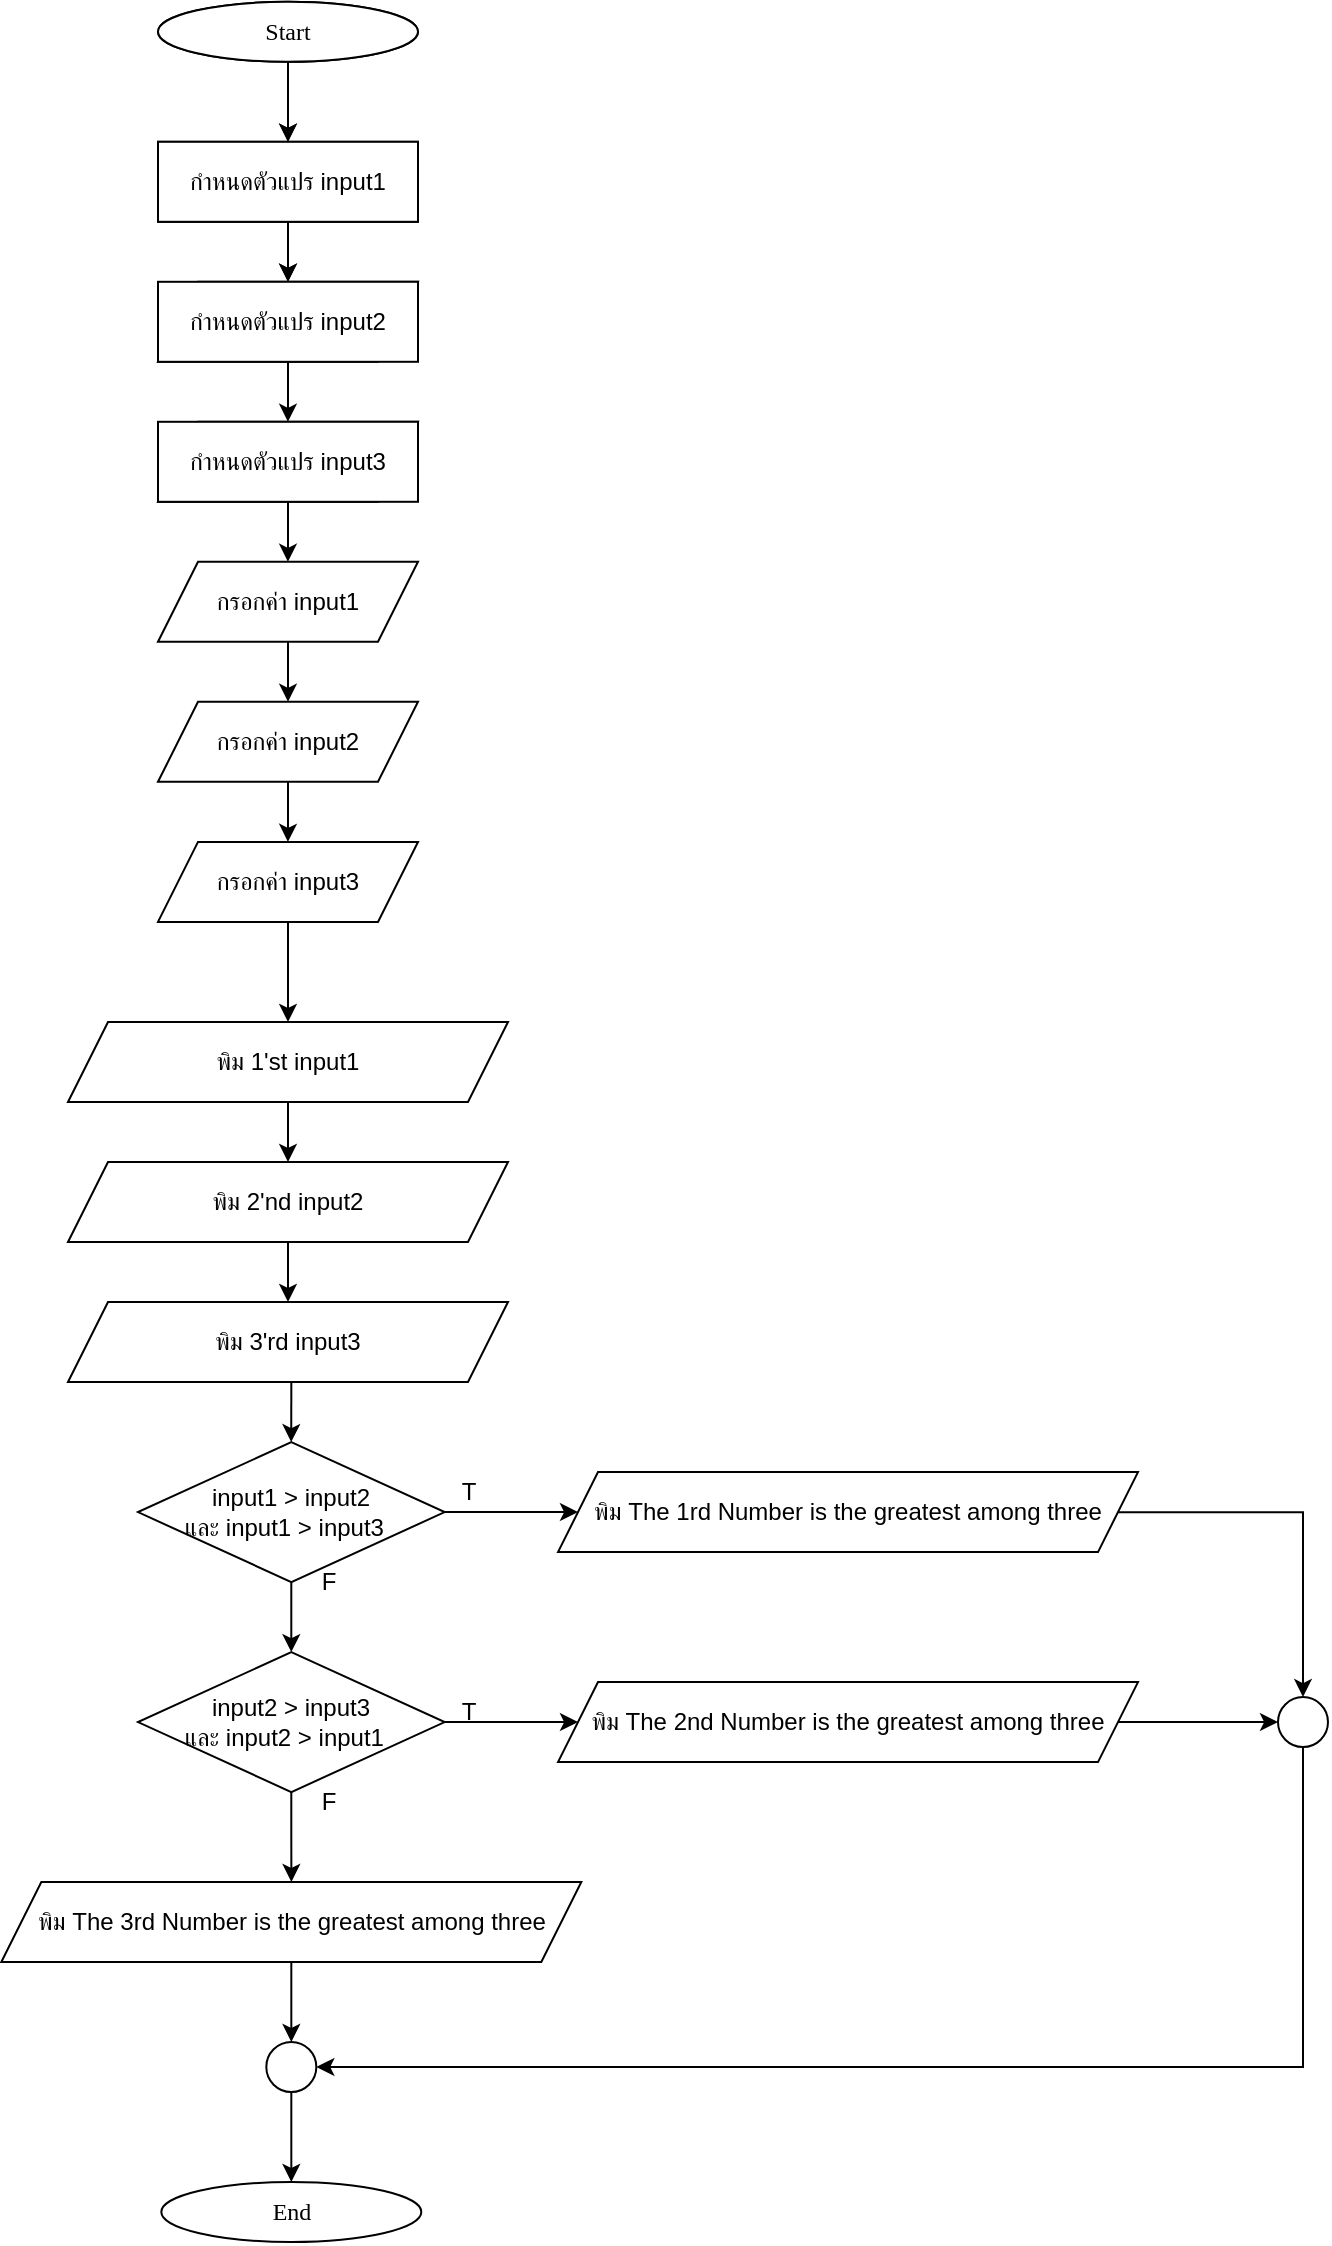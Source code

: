 <mxfile version="24.9.0">
  <diagram name="Page-1" id="76Rr5YTTzKONWVpH3a8L">
    <mxGraphModel dx="1832" dy="1617" grid="1" gridSize="10" guides="1" tooltips="1" connect="1" arrows="1" fold="1" page="1" pageScale="1" pageWidth="850" pageHeight="1100" math="0" shadow="0">
      <root>
        <mxCell id="0" />
        <mxCell id="1" parent="0" />
        <mxCell id="t3VF-KAz8z3mWjfc417h-1" value="" style="edgeStyle=orthogonalEdgeStyle;rounded=0;orthogonalLoop=1;jettySize=auto;html=1;" edge="1" parent="1" source="t3VF-KAz8z3mWjfc417h-2" target="t3VF-KAz8z3mWjfc417h-4">
          <mxGeometry relative="1" as="geometry" />
        </mxCell>
        <mxCell id="t3VF-KAz8z3mWjfc417h-2" value="&lt;font data-font-src=&quot;https://fonts.googleapis.com/css?family=Sarabun&quot; face=&quot;Sarabun&quot;&gt;Start&lt;/font&gt;" style="ellipse;whiteSpace=wrap;html=1;" vertex="1" parent="1">
          <mxGeometry x="-630.0" y="-80.1" width="130" height="30" as="geometry" />
        </mxCell>
        <mxCell id="t3VF-KAz8z3mWjfc417h-3" value="" style="edgeStyle=orthogonalEdgeStyle;rounded=0;orthogonalLoop=1;jettySize=auto;html=1;" edge="1" parent="1" source="t3VF-KAz8z3mWjfc417h-4" target="t3VF-KAz8z3mWjfc417h-6">
          <mxGeometry relative="1" as="geometry" />
        </mxCell>
        <mxCell id="t3VF-KAz8z3mWjfc417h-4" value="กำหนดตัวแปร input" style="rounded=0;whiteSpace=wrap;html=1;" vertex="1" parent="1">
          <mxGeometry x="-630.0" y="-10.1" width="130" height="40" as="geometry" />
        </mxCell>
        <mxCell id="t3VF-KAz8z3mWjfc417h-6" value="กรอกค่า input" style="shape=parallelogram;perimeter=parallelogramPerimeter;whiteSpace=wrap;html=1;fixedSize=1;" vertex="1" parent="1">
          <mxGeometry x="-630.0" y="59.9" width="130" height="40" as="geometry" />
        </mxCell>
        <mxCell id="t3VF-KAz8z3mWjfc417h-7" style="edgeStyle=orthogonalEdgeStyle;rounded=0;orthogonalLoop=1;jettySize=auto;html=1;entryX=0.5;entryY=0;entryDx=0;entryDy=0;" edge="1" parent="1" source="t3VF-KAz8z3mWjfc417h-8" target="t3VF-KAz8z3mWjfc417h-10">
          <mxGeometry relative="1" as="geometry" />
        </mxCell>
        <mxCell id="t3VF-KAz8z3mWjfc417h-8" value="&lt;font data-font-src=&quot;https://fonts.googleapis.com/css?family=Sarabun&quot; face=&quot;Sarabun&quot;&gt;Start&lt;/font&gt;" style="ellipse;whiteSpace=wrap;html=1;" vertex="1" parent="1">
          <mxGeometry x="-630" y="-80.1" width="130" height="30" as="geometry" />
        </mxCell>
        <mxCell id="t3VF-KAz8z3mWjfc417h-9" value="" style="edgeStyle=orthogonalEdgeStyle;rounded=0;orthogonalLoop=1;jettySize=auto;html=1;" edge="1" parent="1" source="t3VF-KAz8z3mWjfc417h-10" target="t3VF-KAz8z3mWjfc417h-14">
          <mxGeometry relative="1" as="geometry" />
        </mxCell>
        <mxCell id="t3VF-KAz8z3mWjfc417h-10" value="กำหนดตัวแปร input1" style="rounded=0;whiteSpace=wrap;html=1;" vertex="1" parent="1">
          <mxGeometry x="-630.0" y="-10.1" width="130" height="40" as="geometry" />
        </mxCell>
        <mxCell id="t3VF-KAz8z3mWjfc417h-11" value="" style="edgeStyle=orthogonalEdgeStyle;rounded=0;orthogonalLoop=1;jettySize=auto;html=1;" edge="1" parent="1" source="t3VF-KAz8z3mWjfc417h-12" target="t3VF-KAz8z3mWjfc417h-16">
          <mxGeometry relative="1" as="geometry" />
        </mxCell>
        <mxCell id="t3VF-KAz8z3mWjfc417h-12" value="กรอกค่า input1" style="shape=parallelogram;perimeter=parallelogramPerimeter;whiteSpace=wrap;html=1;fixedSize=1;" vertex="1" parent="1">
          <mxGeometry x="-630.0" y="199.9" width="130" height="40" as="geometry" />
        </mxCell>
        <mxCell id="t3VF-KAz8z3mWjfc417h-13" value="" style="edgeStyle=orthogonalEdgeStyle;rounded=0;orthogonalLoop=1;jettySize=auto;html=1;" edge="1" parent="1" source="t3VF-KAz8z3mWjfc417h-14">
          <mxGeometry relative="1" as="geometry">
            <mxPoint x="-565.043" y="129.9" as="targetPoint" />
          </mxGeometry>
        </mxCell>
        <mxCell id="t3VF-KAz8z3mWjfc417h-14" value="กำหนดตัวแปร input2" style="rounded=0;whiteSpace=wrap;html=1;" vertex="1" parent="1">
          <mxGeometry x="-630.0" y="59.9" width="130" height="40" as="geometry" />
        </mxCell>
        <mxCell id="t3VF-KAz8z3mWjfc417h-15" value="" style="edgeStyle=orthogonalEdgeStyle;rounded=0;orthogonalLoop=1;jettySize=auto;html=1;" edge="1" parent="1" source="t3VF-KAz8z3mWjfc417h-16">
          <mxGeometry relative="1" as="geometry">
            <mxPoint x="-565.071" y="339.95" as="targetPoint" />
          </mxGeometry>
        </mxCell>
        <mxCell id="t3VF-KAz8z3mWjfc417h-16" value="กรอกค่า input2" style="shape=parallelogram;perimeter=parallelogramPerimeter;whiteSpace=wrap;html=1;fixedSize=1;" vertex="1" parent="1">
          <mxGeometry x="-630.0" y="269.9" width="130" height="40" as="geometry" />
        </mxCell>
        <mxCell id="t3VF-KAz8z3mWjfc417h-54" value="" style="edgeStyle=orthogonalEdgeStyle;rounded=0;orthogonalLoop=1;jettySize=auto;html=1;" edge="1" parent="1" source="t3VF-KAz8z3mWjfc417h-19" target="t3VF-KAz8z3mWjfc417h-53">
          <mxGeometry relative="1" as="geometry" />
        </mxCell>
        <mxCell id="t3VF-KAz8z3mWjfc417h-56" value="" style="edgeStyle=orthogonalEdgeStyle;rounded=0;orthogonalLoop=1;jettySize=auto;html=1;" edge="1" parent="1" source="t3VF-KAz8z3mWjfc417h-19" target="t3VF-KAz8z3mWjfc417h-55">
          <mxGeometry relative="1" as="geometry" />
        </mxCell>
        <mxCell id="t3VF-KAz8z3mWjfc417h-19" value="input1 &amp;gt; input2&lt;div&gt;และ input1 &amp;gt;&amp;nbsp;&lt;span style=&quot;background-color: initial;&quot;&gt;input3&lt;/span&gt;&lt;span style=&quot;background-color: initial;&quot;&gt;&amp;nbsp;&amp;nbsp;&lt;/span&gt;&lt;/div&gt;" style="rhombus;whiteSpace=wrap;html=1;" vertex="1" parent="1">
          <mxGeometry x="-640" y="640.05" width="153.33" height="70" as="geometry" />
        </mxCell>
        <mxCell id="t3VF-KAz8z3mWjfc417h-33" value="T" style="text;html=1;align=center;verticalAlign=middle;resizable=0;points=[];autosize=1;strokeColor=none;fillColor=none;" vertex="1" parent="1">
          <mxGeometry x="-490.0" y="650" width="30" height="30" as="geometry" />
        </mxCell>
        <mxCell id="t3VF-KAz8z3mWjfc417h-39" value="กรอกค่า input" style="shape=parallelogram;perimeter=parallelogramPerimeter;whiteSpace=wrap;html=1;fixedSize=1;" vertex="1" parent="1">
          <mxGeometry x="-630.0" y="129.9" width="130" height="40" as="geometry" />
        </mxCell>
        <mxCell id="t3VF-KAz8z3mWjfc417h-40" value="" style="edgeStyle=orthogonalEdgeStyle;rounded=0;orthogonalLoop=1;jettySize=auto;html=1;" edge="1" source="t3VF-KAz8z3mWjfc417h-41" parent="1">
          <mxGeometry relative="1" as="geometry">
            <mxPoint x="-565.043" y="199.9" as="targetPoint" />
          </mxGeometry>
        </mxCell>
        <mxCell id="t3VF-KAz8z3mWjfc417h-41" value="กำหนดตัวแปร input3" style="rounded=0;whiteSpace=wrap;html=1;" vertex="1" parent="1">
          <mxGeometry x="-630.0" y="129.9" width="130" height="40" as="geometry" />
        </mxCell>
        <mxCell id="t3VF-KAz8z3mWjfc417h-44" value="" style="edgeStyle=orthogonalEdgeStyle;rounded=0;orthogonalLoop=1;jettySize=auto;html=1;" edge="1" parent="1">
          <mxGeometry relative="1" as="geometry">
            <mxPoint x="-563.33" y="610.0" as="sourcePoint" />
            <mxPoint x="-563.401" y="640.05" as="targetPoint" />
          </mxGeometry>
        </mxCell>
        <mxCell id="t3VF-KAz8z3mWjfc417h-47" value="" style="edgeStyle=orthogonalEdgeStyle;rounded=0;orthogonalLoop=1;jettySize=auto;html=1;" edge="1" parent="1" source="t3VF-KAz8z3mWjfc417h-45" target="t3VF-KAz8z3mWjfc417h-46">
          <mxGeometry relative="1" as="geometry" />
        </mxCell>
        <mxCell id="t3VF-KAz8z3mWjfc417h-45" value="กรอกค่า input3" style="shape=parallelogram;perimeter=parallelogramPerimeter;whiteSpace=wrap;html=1;fixedSize=1;" vertex="1" parent="1">
          <mxGeometry x="-630.0" y="339.95" width="130" height="40" as="geometry" />
        </mxCell>
        <mxCell id="t3VF-KAz8z3mWjfc417h-49" value="" style="edgeStyle=orthogonalEdgeStyle;rounded=0;orthogonalLoop=1;jettySize=auto;html=1;" edge="1" parent="1" source="t3VF-KAz8z3mWjfc417h-46" target="t3VF-KAz8z3mWjfc417h-48">
          <mxGeometry relative="1" as="geometry" />
        </mxCell>
        <mxCell id="t3VF-KAz8z3mWjfc417h-46" value="พิม 1&#39;st input1" style="shape=parallelogram;perimeter=parallelogramPerimeter;whiteSpace=wrap;html=1;fixedSize=1;" vertex="1" parent="1">
          <mxGeometry x="-675" y="430" width="220" height="40" as="geometry" />
        </mxCell>
        <mxCell id="t3VF-KAz8z3mWjfc417h-51" value="" style="edgeStyle=orthogonalEdgeStyle;rounded=0;orthogonalLoop=1;jettySize=auto;html=1;" edge="1" parent="1" source="t3VF-KAz8z3mWjfc417h-48" target="t3VF-KAz8z3mWjfc417h-50">
          <mxGeometry relative="1" as="geometry" />
        </mxCell>
        <mxCell id="t3VF-KAz8z3mWjfc417h-48" value="พิม 2&#39;nd input2" style="shape=parallelogram;perimeter=parallelogramPerimeter;whiteSpace=wrap;html=1;fixedSize=1;" vertex="1" parent="1">
          <mxGeometry x="-675" y="500" width="220" height="40" as="geometry" />
        </mxCell>
        <mxCell id="t3VF-KAz8z3mWjfc417h-50" value="พิม 3&#39;rd input3" style="shape=parallelogram;perimeter=parallelogramPerimeter;whiteSpace=wrap;html=1;fixedSize=1;" vertex="1" parent="1">
          <mxGeometry x="-675" y="570" width="220" height="40" as="geometry" />
        </mxCell>
        <mxCell id="t3VF-KAz8z3mWjfc417h-58" value="" style="edgeStyle=orthogonalEdgeStyle;rounded=0;orthogonalLoop=1;jettySize=auto;html=1;" edge="1" parent="1" source="t3VF-KAz8z3mWjfc417h-53" target="t3VF-KAz8z3mWjfc417h-57">
          <mxGeometry relative="1" as="geometry" />
        </mxCell>
        <mxCell id="t3VF-KAz8z3mWjfc417h-60" value="" style="edgeStyle=orthogonalEdgeStyle;rounded=0;orthogonalLoop=1;jettySize=auto;html=1;" edge="1" parent="1" source="t3VF-KAz8z3mWjfc417h-53" target="t3VF-KAz8z3mWjfc417h-59">
          <mxGeometry relative="1" as="geometry" />
        </mxCell>
        <mxCell id="t3VF-KAz8z3mWjfc417h-53" value="input2 &amp;gt; input3&lt;div&gt;และ input2 &amp;gt;&amp;nbsp;&lt;span style=&quot;background-color: initial;&quot;&gt;input1&lt;/span&gt;&lt;span style=&quot;background-color: initial;&quot;&gt;&amp;nbsp;&amp;nbsp;&lt;/span&gt;&lt;/div&gt;" style="rhombus;whiteSpace=wrap;html=1;" vertex="1" parent="1">
          <mxGeometry x="-640" y="745.05" width="153.33" height="70" as="geometry" />
        </mxCell>
        <mxCell id="t3VF-KAz8z3mWjfc417h-71" style="edgeStyle=orthogonalEdgeStyle;rounded=0;orthogonalLoop=1;jettySize=auto;html=1;entryX=0.5;entryY=0;entryDx=0;entryDy=0;" edge="1" parent="1" source="t3VF-KAz8z3mWjfc417h-55" target="t3VF-KAz8z3mWjfc417h-69">
          <mxGeometry relative="1" as="geometry" />
        </mxCell>
        <mxCell id="t3VF-KAz8z3mWjfc417h-55" value="พิม The 1rd Number is the greatest among three" style="shape=parallelogram;perimeter=parallelogramPerimeter;whiteSpace=wrap;html=1;fixedSize=1;" vertex="1" parent="1">
          <mxGeometry x="-430" y="655.05" width="290" height="40" as="geometry" />
        </mxCell>
        <mxCell id="t3VF-KAz8z3mWjfc417h-70" value="" style="edgeStyle=orthogonalEdgeStyle;rounded=0;orthogonalLoop=1;jettySize=auto;html=1;" edge="1" parent="1" source="t3VF-KAz8z3mWjfc417h-57" target="t3VF-KAz8z3mWjfc417h-69">
          <mxGeometry relative="1" as="geometry" />
        </mxCell>
        <mxCell id="t3VF-KAz8z3mWjfc417h-57" value="พิม The 2nd Number is the greatest among three" style="shape=parallelogram;perimeter=parallelogramPerimeter;whiteSpace=wrap;html=1;fixedSize=1;" vertex="1" parent="1">
          <mxGeometry x="-430" y="760.05" width="290" height="40" as="geometry" />
        </mxCell>
        <mxCell id="t3VF-KAz8z3mWjfc417h-67" value="" style="edgeStyle=orthogonalEdgeStyle;rounded=0;orthogonalLoop=1;jettySize=auto;html=1;" edge="1" parent="1" source="t3VF-KAz8z3mWjfc417h-59" target="t3VF-KAz8z3mWjfc417h-66">
          <mxGeometry relative="1" as="geometry" />
        </mxCell>
        <mxCell id="t3VF-KAz8z3mWjfc417h-59" value="พิม The 3rd Number is the greatest among three" style="shape=parallelogram;perimeter=parallelogramPerimeter;whiteSpace=wrap;html=1;fixedSize=1;" vertex="1" parent="1">
          <mxGeometry x="-708.34" y="860" width="290" height="40" as="geometry" />
        </mxCell>
        <mxCell id="t3VF-KAz8z3mWjfc417h-61" value="F" style="text;html=1;align=center;verticalAlign=middle;resizable=0;points=[];autosize=1;strokeColor=none;fillColor=none;" vertex="1" parent="1">
          <mxGeometry x="-560.0" y="695.05" width="30" height="30" as="geometry" />
        </mxCell>
        <mxCell id="t3VF-KAz8z3mWjfc417h-62" value="T" style="text;html=1;align=center;verticalAlign=middle;resizable=0;points=[];autosize=1;strokeColor=none;fillColor=none;" vertex="1" parent="1">
          <mxGeometry x="-490.0" y="760" width="30" height="30" as="geometry" />
        </mxCell>
        <mxCell id="t3VF-KAz8z3mWjfc417h-63" value="F" style="text;html=1;align=center;verticalAlign=middle;resizable=0;points=[];autosize=1;strokeColor=none;fillColor=none;" vertex="1" parent="1">
          <mxGeometry x="-560.0" y="805.05" width="30" height="30" as="geometry" />
        </mxCell>
        <mxCell id="t3VF-KAz8z3mWjfc417h-64" value="&lt;font data-font-src=&quot;https://fonts.googleapis.com/css?family=Sarabun&quot; face=&quot;Sarabun&quot;&gt;End&lt;/font&gt;" style="ellipse;whiteSpace=wrap;html=1;" vertex="1" parent="1">
          <mxGeometry x="-628.34" y="1010" width="130" height="30" as="geometry" />
        </mxCell>
        <mxCell id="t3VF-KAz8z3mWjfc417h-68" value="" style="edgeStyle=orthogonalEdgeStyle;rounded=0;orthogonalLoop=1;jettySize=auto;html=1;" edge="1" parent="1" source="t3VF-KAz8z3mWjfc417h-66" target="t3VF-KAz8z3mWjfc417h-64">
          <mxGeometry relative="1" as="geometry" />
        </mxCell>
        <mxCell id="t3VF-KAz8z3mWjfc417h-66" value="" style="ellipse;whiteSpace=wrap;html=1;aspect=fixed;" vertex="1" parent="1">
          <mxGeometry x="-575.84" y="940" width="25" height="25" as="geometry" />
        </mxCell>
        <mxCell id="t3VF-KAz8z3mWjfc417h-72" style="edgeStyle=orthogonalEdgeStyle;rounded=0;orthogonalLoop=1;jettySize=auto;html=1;entryX=1;entryY=0.5;entryDx=0;entryDy=0;" edge="1" parent="1" source="t3VF-KAz8z3mWjfc417h-69" target="t3VF-KAz8z3mWjfc417h-66">
          <mxGeometry relative="1" as="geometry">
            <Array as="points">
              <mxPoint x="-58" y="953" />
            </Array>
          </mxGeometry>
        </mxCell>
        <mxCell id="t3VF-KAz8z3mWjfc417h-69" value="" style="ellipse;whiteSpace=wrap;html=1;aspect=fixed;" vertex="1" parent="1">
          <mxGeometry x="-70.0" y="767.55" width="25" height="25" as="geometry" />
        </mxCell>
      </root>
    </mxGraphModel>
  </diagram>
</mxfile>
